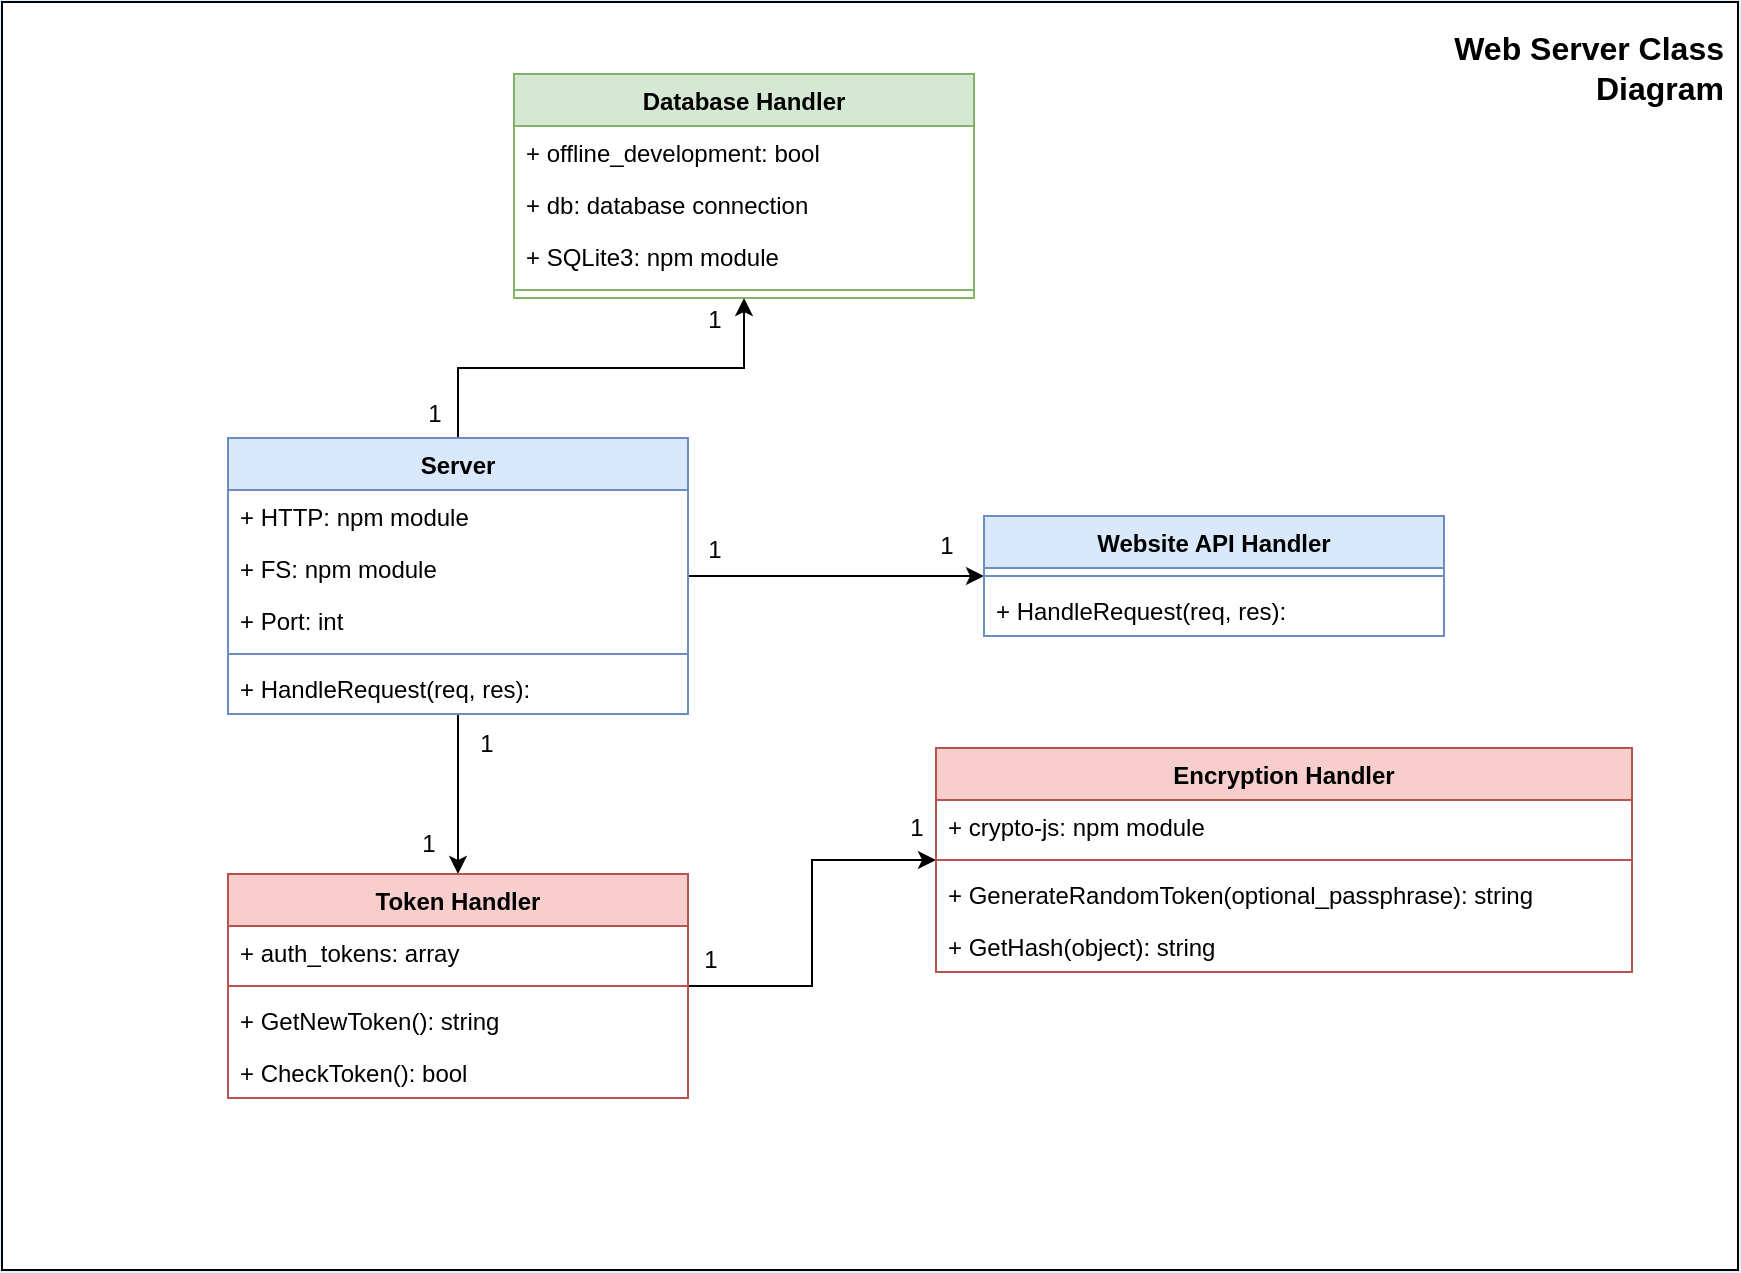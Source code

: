 <mxfile version="21.1.1" type="device">
  <diagram id="C5RBs43oDa-KdzZeNtuy" name="Page-1">
    <mxGraphModel dx="993" dy="766" grid="0" gridSize="10" guides="1" tooltips="1" connect="1" arrows="1" fold="1" page="0" pageScale="1" pageWidth="827" pageHeight="1169" background="#D9F7FF" math="0" shadow="0">
      <root>
        <mxCell id="WIyWlLk6GJQsqaUBKTNV-0" />
        <mxCell id="WIyWlLk6GJQsqaUBKTNV-1" parent="WIyWlLk6GJQsqaUBKTNV-0" />
        <mxCell id="oeGmXf33xOwrUaNTGU37-45" value="" style="rounded=0;whiteSpace=wrap;html=1;" vertex="1" parent="WIyWlLk6GJQsqaUBKTNV-1">
          <mxGeometry x="432" y="246" width="868" height="634" as="geometry" />
        </mxCell>
        <mxCell id="oeGmXf33xOwrUaNTGU37-23" value="" style="edgeStyle=orthogonalEdgeStyle;rounded=0;orthogonalLoop=1;jettySize=auto;html=1;" edge="1" parent="WIyWlLk6GJQsqaUBKTNV-1" source="oeGmXf33xOwrUaNTGU37-10" target="oeGmXf33xOwrUaNTGU37-17">
          <mxGeometry relative="1" as="geometry" />
        </mxCell>
        <mxCell id="oeGmXf33xOwrUaNTGU37-30" value="" style="edgeStyle=orthogonalEdgeStyle;rounded=0;orthogonalLoop=1;jettySize=auto;html=1;" edge="1" parent="WIyWlLk6GJQsqaUBKTNV-1" source="oeGmXf33xOwrUaNTGU37-10" target="oeGmXf33xOwrUaNTGU37-24">
          <mxGeometry relative="1" as="geometry" />
        </mxCell>
        <mxCell id="oeGmXf33xOwrUaNTGU37-44" value="" style="edgeStyle=orthogonalEdgeStyle;rounded=0;orthogonalLoop=1;jettySize=auto;html=1;" edge="1" parent="WIyWlLk6GJQsqaUBKTNV-1" source="oeGmXf33xOwrUaNTGU37-10" target="oeGmXf33xOwrUaNTGU37-38">
          <mxGeometry relative="1" as="geometry" />
        </mxCell>
        <mxCell id="oeGmXf33xOwrUaNTGU37-10" value="Server" style="swimlane;fontStyle=1;align=center;verticalAlign=top;childLayout=stackLayout;horizontal=1;startSize=26;horizontalStack=0;resizeParent=1;resizeParentMax=0;resizeLast=0;collapsible=1;marginBottom=0;whiteSpace=wrap;html=1;fillColor=#dae8fc;strokeColor=#6c8ebf;" vertex="1" parent="WIyWlLk6GJQsqaUBKTNV-1">
          <mxGeometry x="545" y="464" width="230" height="138" as="geometry" />
        </mxCell>
        <mxCell id="oeGmXf33xOwrUaNTGU37-11" value="+ HTTP: npm module" style="text;align=left;verticalAlign=top;spacingLeft=4;spacingRight=4;overflow=hidden;rotatable=0;points=[[0,0.5],[1,0.5]];portConstraint=eastwest;whiteSpace=wrap;html=1;" vertex="1" parent="oeGmXf33xOwrUaNTGU37-10">
          <mxGeometry y="26" width="230" height="26" as="geometry" />
        </mxCell>
        <mxCell id="oeGmXf33xOwrUaNTGU37-14" value="+ FS: npm module" style="text;strokeColor=none;fillColor=none;align=left;verticalAlign=top;spacingLeft=4;spacingRight=4;overflow=hidden;rotatable=0;points=[[0,0.5],[1,0.5]];portConstraint=eastwest;whiteSpace=wrap;html=1;" vertex="1" parent="oeGmXf33xOwrUaNTGU37-10">
          <mxGeometry y="52" width="230" height="26" as="geometry" />
        </mxCell>
        <mxCell id="oeGmXf33xOwrUaNTGU37-16" value="+ Port: int" style="text;strokeColor=none;fillColor=none;align=left;verticalAlign=top;spacingLeft=4;spacingRight=4;overflow=hidden;rotatable=0;points=[[0,0.5],[1,0.5]];portConstraint=eastwest;whiteSpace=wrap;html=1;" vertex="1" parent="oeGmXf33xOwrUaNTGU37-10">
          <mxGeometry y="78" width="230" height="26" as="geometry" />
        </mxCell>
        <mxCell id="oeGmXf33xOwrUaNTGU37-12" value="" style="line;strokeWidth=1;fillColor=none;align=left;verticalAlign=middle;spacingTop=-1;spacingLeft=3;spacingRight=3;rotatable=0;labelPosition=right;points=[];portConstraint=eastwest;strokeColor=inherit;" vertex="1" parent="oeGmXf33xOwrUaNTGU37-10">
          <mxGeometry y="104" width="230" height="8" as="geometry" />
        </mxCell>
        <mxCell id="oeGmXf33xOwrUaNTGU37-13" value="+ HandleRequest(req, res):&amp;nbsp;" style="text;strokeColor=none;fillColor=none;align=left;verticalAlign=top;spacingLeft=4;spacingRight=4;overflow=hidden;rotatable=0;points=[[0,0.5],[1,0.5]];portConstraint=eastwest;whiteSpace=wrap;html=1;" vertex="1" parent="oeGmXf33xOwrUaNTGU37-10">
          <mxGeometry y="112" width="230" height="26" as="geometry" />
        </mxCell>
        <mxCell id="oeGmXf33xOwrUaNTGU37-17" value="Website API Handler" style="swimlane;fontStyle=1;align=center;verticalAlign=top;childLayout=stackLayout;horizontal=1;startSize=26;horizontalStack=0;resizeParent=1;resizeParentMax=0;resizeLast=0;collapsible=1;marginBottom=0;whiteSpace=wrap;html=1;fillColor=#dae8fc;strokeColor=#6c8ebf;" vertex="1" parent="WIyWlLk6GJQsqaUBKTNV-1">
          <mxGeometry x="923" y="503" width="230" height="60" as="geometry" />
        </mxCell>
        <mxCell id="oeGmXf33xOwrUaNTGU37-21" value="" style="line;strokeWidth=1;fillColor=none;align=left;verticalAlign=middle;spacingTop=-1;spacingLeft=3;spacingRight=3;rotatable=0;labelPosition=right;points=[];portConstraint=eastwest;strokeColor=inherit;" vertex="1" parent="oeGmXf33xOwrUaNTGU37-17">
          <mxGeometry y="26" width="230" height="8" as="geometry" />
        </mxCell>
        <mxCell id="oeGmXf33xOwrUaNTGU37-22" value="+ HandleRequest(req, res):&amp;nbsp;" style="text;strokeColor=none;fillColor=none;align=left;verticalAlign=top;spacingLeft=4;spacingRight=4;overflow=hidden;rotatable=0;points=[[0,0.5],[1,0.5]];portConstraint=eastwest;whiteSpace=wrap;html=1;" vertex="1" parent="oeGmXf33xOwrUaNTGU37-17">
          <mxGeometry y="34" width="230" height="26" as="geometry" />
        </mxCell>
        <mxCell id="oeGmXf33xOwrUaNTGU37-37" value="" style="edgeStyle=orthogonalEdgeStyle;rounded=0;orthogonalLoop=1;jettySize=auto;html=1;" edge="1" parent="WIyWlLk6GJQsqaUBKTNV-1" source="oeGmXf33xOwrUaNTGU37-24" target="oeGmXf33xOwrUaNTGU37-32">
          <mxGeometry relative="1" as="geometry" />
        </mxCell>
        <mxCell id="oeGmXf33xOwrUaNTGU37-24" value="Token Handler" style="swimlane;fontStyle=1;align=center;verticalAlign=top;childLayout=stackLayout;horizontal=1;startSize=26;horizontalStack=0;resizeParent=1;resizeParentMax=0;resizeLast=0;collapsible=1;marginBottom=0;whiteSpace=wrap;html=1;fillColor=#f8cecc;strokeColor=#b85450;" vertex="1" parent="WIyWlLk6GJQsqaUBKTNV-1">
          <mxGeometry x="545" y="682" width="230" height="112" as="geometry" />
        </mxCell>
        <mxCell id="oeGmXf33xOwrUaNTGU37-25" value="+ auth_tokens: array" style="text;align=left;verticalAlign=top;spacingLeft=4;spacingRight=4;overflow=hidden;rotatable=0;points=[[0,0.5],[1,0.5]];portConstraint=eastwest;whiteSpace=wrap;html=1;" vertex="1" parent="oeGmXf33xOwrUaNTGU37-24">
          <mxGeometry y="26" width="230" height="26" as="geometry" />
        </mxCell>
        <mxCell id="oeGmXf33xOwrUaNTGU37-28" value="" style="line;strokeWidth=1;fillColor=none;align=left;verticalAlign=middle;spacingTop=-1;spacingLeft=3;spacingRight=3;rotatable=0;labelPosition=right;points=[];portConstraint=eastwest;strokeColor=inherit;" vertex="1" parent="oeGmXf33xOwrUaNTGU37-24">
          <mxGeometry y="52" width="230" height="8" as="geometry" />
        </mxCell>
        <mxCell id="oeGmXf33xOwrUaNTGU37-29" value="+ GetNewToken(): string" style="text;strokeColor=none;fillColor=none;align=left;verticalAlign=top;spacingLeft=4;spacingRight=4;overflow=hidden;rotatable=0;points=[[0,0.5],[1,0.5]];portConstraint=eastwest;whiteSpace=wrap;html=1;" vertex="1" parent="oeGmXf33xOwrUaNTGU37-24">
          <mxGeometry y="60" width="230" height="26" as="geometry" />
        </mxCell>
        <mxCell id="oeGmXf33xOwrUaNTGU37-31" value="+ CheckToken(): bool" style="text;strokeColor=none;fillColor=none;align=left;verticalAlign=top;spacingLeft=4;spacingRight=4;overflow=hidden;rotatable=0;points=[[0,0.5],[1,0.5]];portConstraint=eastwest;whiteSpace=wrap;html=1;" vertex="1" parent="oeGmXf33xOwrUaNTGU37-24">
          <mxGeometry y="86" width="230" height="26" as="geometry" />
        </mxCell>
        <mxCell id="oeGmXf33xOwrUaNTGU37-32" value="Encryption Handler" style="swimlane;fontStyle=1;align=center;verticalAlign=top;childLayout=stackLayout;horizontal=1;startSize=26;horizontalStack=0;resizeParent=1;resizeParentMax=0;resizeLast=0;collapsible=1;marginBottom=0;whiteSpace=wrap;html=1;fillColor=#f8cecc;strokeColor=#b85450;" vertex="1" parent="WIyWlLk6GJQsqaUBKTNV-1">
          <mxGeometry x="899" y="619" width="348" height="112" as="geometry" />
        </mxCell>
        <mxCell id="oeGmXf33xOwrUaNTGU37-33" value="+ crypto-js: npm module" style="text;align=left;verticalAlign=top;spacingLeft=4;spacingRight=4;overflow=hidden;rotatable=0;points=[[0,0.5],[1,0.5]];portConstraint=eastwest;whiteSpace=wrap;html=1;" vertex="1" parent="oeGmXf33xOwrUaNTGU37-32">
          <mxGeometry y="26" width="348" height="26" as="geometry" />
        </mxCell>
        <mxCell id="oeGmXf33xOwrUaNTGU37-34" value="" style="line;strokeWidth=1;fillColor=none;align=left;verticalAlign=middle;spacingTop=-1;spacingLeft=3;spacingRight=3;rotatable=0;labelPosition=right;points=[];portConstraint=eastwest;strokeColor=inherit;" vertex="1" parent="oeGmXf33xOwrUaNTGU37-32">
          <mxGeometry y="52" width="348" height="8" as="geometry" />
        </mxCell>
        <mxCell id="oeGmXf33xOwrUaNTGU37-35" value="+ GenerateRandomToken(optional_passphrase): string" style="text;strokeColor=none;fillColor=none;align=left;verticalAlign=top;spacingLeft=4;spacingRight=4;overflow=hidden;rotatable=0;points=[[0,0.5],[1,0.5]];portConstraint=eastwest;whiteSpace=wrap;html=1;" vertex="1" parent="oeGmXf33xOwrUaNTGU37-32">
          <mxGeometry y="60" width="348" height="26" as="geometry" />
        </mxCell>
        <mxCell id="oeGmXf33xOwrUaNTGU37-36" value="+ GetHash(object): string" style="text;strokeColor=none;fillColor=none;align=left;verticalAlign=top;spacingLeft=4;spacingRight=4;overflow=hidden;rotatable=0;points=[[0,0.5],[1,0.5]];portConstraint=eastwest;whiteSpace=wrap;html=1;" vertex="1" parent="oeGmXf33xOwrUaNTGU37-32">
          <mxGeometry y="86" width="348" height="26" as="geometry" />
        </mxCell>
        <mxCell id="oeGmXf33xOwrUaNTGU37-38" value="Database Handler" style="swimlane;fontStyle=1;align=center;verticalAlign=top;childLayout=stackLayout;horizontal=1;startSize=26;horizontalStack=0;resizeParent=1;resizeParentMax=0;resizeLast=0;collapsible=1;marginBottom=0;whiteSpace=wrap;html=1;fillColor=#d5e8d4;strokeColor=#82b366;" vertex="1" parent="WIyWlLk6GJQsqaUBKTNV-1">
          <mxGeometry x="688" y="282" width="230" height="112" as="geometry" />
        </mxCell>
        <mxCell id="oeGmXf33xOwrUaNTGU37-39" value="+ offline_development: bool" style="text;align=left;verticalAlign=top;spacingLeft=4;spacingRight=4;overflow=hidden;rotatable=0;points=[[0,0.5],[1,0.5]];portConstraint=eastwest;whiteSpace=wrap;html=1;" vertex="1" parent="oeGmXf33xOwrUaNTGU37-38">
          <mxGeometry y="26" width="230" height="26" as="geometry" />
        </mxCell>
        <mxCell id="oeGmXf33xOwrUaNTGU37-40" value="+ db: database connection" style="text;strokeColor=none;fillColor=none;align=left;verticalAlign=top;spacingLeft=4;spacingRight=4;overflow=hidden;rotatable=0;points=[[0,0.5],[1,0.5]];portConstraint=eastwest;whiteSpace=wrap;html=1;" vertex="1" parent="oeGmXf33xOwrUaNTGU37-38">
          <mxGeometry y="52" width="230" height="26" as="geometry" />
        </mxCell>
        <mxCell id="oeGmXf33xOwrUaNTGU37-41" value="+ SQLite3: npm module" style="text;strokeColor=none;fillColor=none;align=left;verticalAlign=top;spacingLeft=4;spacingRight=4;overflow=hidden;rotatable=0;points=[[0,0.5],[1,0.5]];portConstraint=eastwest;whiteSpace=wrap;html=1;" vertex="1" parent="oeGmXf33xOwrUaNTGU37-38">
          <mxGeometry y="78" width="230" height="26" as="geometry" />
        </mxCell>
        <mxCell id="oeGmXf33xOwrUaNTGU37-42" value="" style="line;strokeWidth=1;fillColor=none;align=left;verticalAlign=middle;spacingTop=-1;spacingLeft=3;spacingRight=3;rotatable=0;labelPosition=right;points=[];portConstraint=eastwest;strokeColor=inherit;" vertex="1" parent="oeGmXf33xOwrUaNTGU37-38">
          <mxGeometry y="104" width="230" height="8" as="geometry" />
        </mxCell>
        <mxCell id="oeGmXf33xOwrUaNTGU37-46" value="Web Server Class Diagram" style="text;html=1;strokeColor=none;fillColor=none;align=right;verticalAlign=middle;whiteSpace=wrap;rounded=0;fontStyle=1;fontSize=16;" vertex="1" parent="WIyWlLk6GJQsqaUBKTNV-1">
          <mxGeometry x="1111" y="249" width="184" height="60" as="geometry" />
        </mxCell>
        <mxCell id="oeGmXf33xOwrUaNTGU37-47" value="1" style="text;html=1;strokeColor=none;fillColor=none;align=center;verticalAlign=middle;whiteSpace=wrap;rounded=0;" vertex="1" parent="WIyWlLk6GJQsqaUBKTNV-1">
          <mxGeometry x="635" y="437" width="27" height="30" as="geometry" />
        </mxCell>
        <mxCell id="oeGmXf33xOwrUaNTGU37-48" value="1" style="text;html=1;strokeColor=none;fillColor=none;align=center;verticalAlign=middle;whiteSpace=wrap;rounded=0;" vertex="1" parent="WIyWlLk6GJQsqaUBKTNV-1">
          <mxGeometry x="775" y="390" width="27" height="30" as="geometry" />
        </mxCell>
        <mxCell id="oeGmXf33xOwrUaNTGU37-49" value="1" style="text;html=1;strokeColor=none;fillColor=none;align=center;verticalAlign=middle;whiteSpace=wrap;rounded=0;" vertex="1" parent="WIyWlLk6GJQsqaUBKTNV-1">
          <mxGeometry x="775" y="505" width="27" height="30" as="geometry" />
        </mxCell>
        <mxCell id="oeGmXf33xOwrUaNTGU37-50" value="1" style="text;html=1;strokeColor=none;fillColor=none;align=center;verticalAlign=middle;whiteSpace=wrap;rounded=0;" vertex="1" parent="WIyWlLk6GJQsqaUBKTNV-1">
          <mxGeometry x="891" y="503" width="27" height="30" as="geometry" />
        </mxCell>
        <mxCell id="oeGmXf33xOwrUaNTGU37-51" value="1" style="text;html=1;strokeColor=none;fillColor=none;align=center;verticalAlign=middle;whiteSpace=wrap;rounded=0;" vertex="1" parent="WIyWlLk6GJQsqaUBKTNV-1">
          <mxGeometry x="661" y="602" width="27" height="30" as="geometry" />
        </mxCell>
        <mxCell id="oeGmXf33xOwrUaNTGU37-52" value="1" style="text;html=1;strokeColor=none;fillColor=none;align=center;verticalAlign=middle;whiteSpace=wrap;rounded=0;" vertex="1" parent="WIyWlLk6GJQsqaUBKTNV-1">
          <mxGeometry x="632" y="652" width="27" height="30" as="geometry" />
        </mxCell>
        <mxCell id="oeGmXf33xOwrUaNTGU37-53" value="1" style="text;html=1;strokeColor=none;fillColor=none;align=center;verticalAlign=middle;whiteSpace=wrap;rounded=0;" vertex="1" parent="WIyWlLk6GJQsqaUBKTNV-1">
          <mxGeometry x="773" y="710" width="27" height="30" as="geometry" />
        </mxCell>
        <mxCell id="oeGmXf33xOwrUaNTGU37-54" value="1" style="text;html=1;strokeColor=none;fillColor=none;align=center;verticalAlign=middle;whiteSpace=wrap;rounded=0;" vertex="1" parent="WIyWlLk6GJQsqaUBKTNV-1">
          <mxGeometry x="876" y="644" width="27" height="30" as="geometry" />
        </mxCell>
      </root>
    </mxGraphModel>
  </diagram>
</mxfile>
